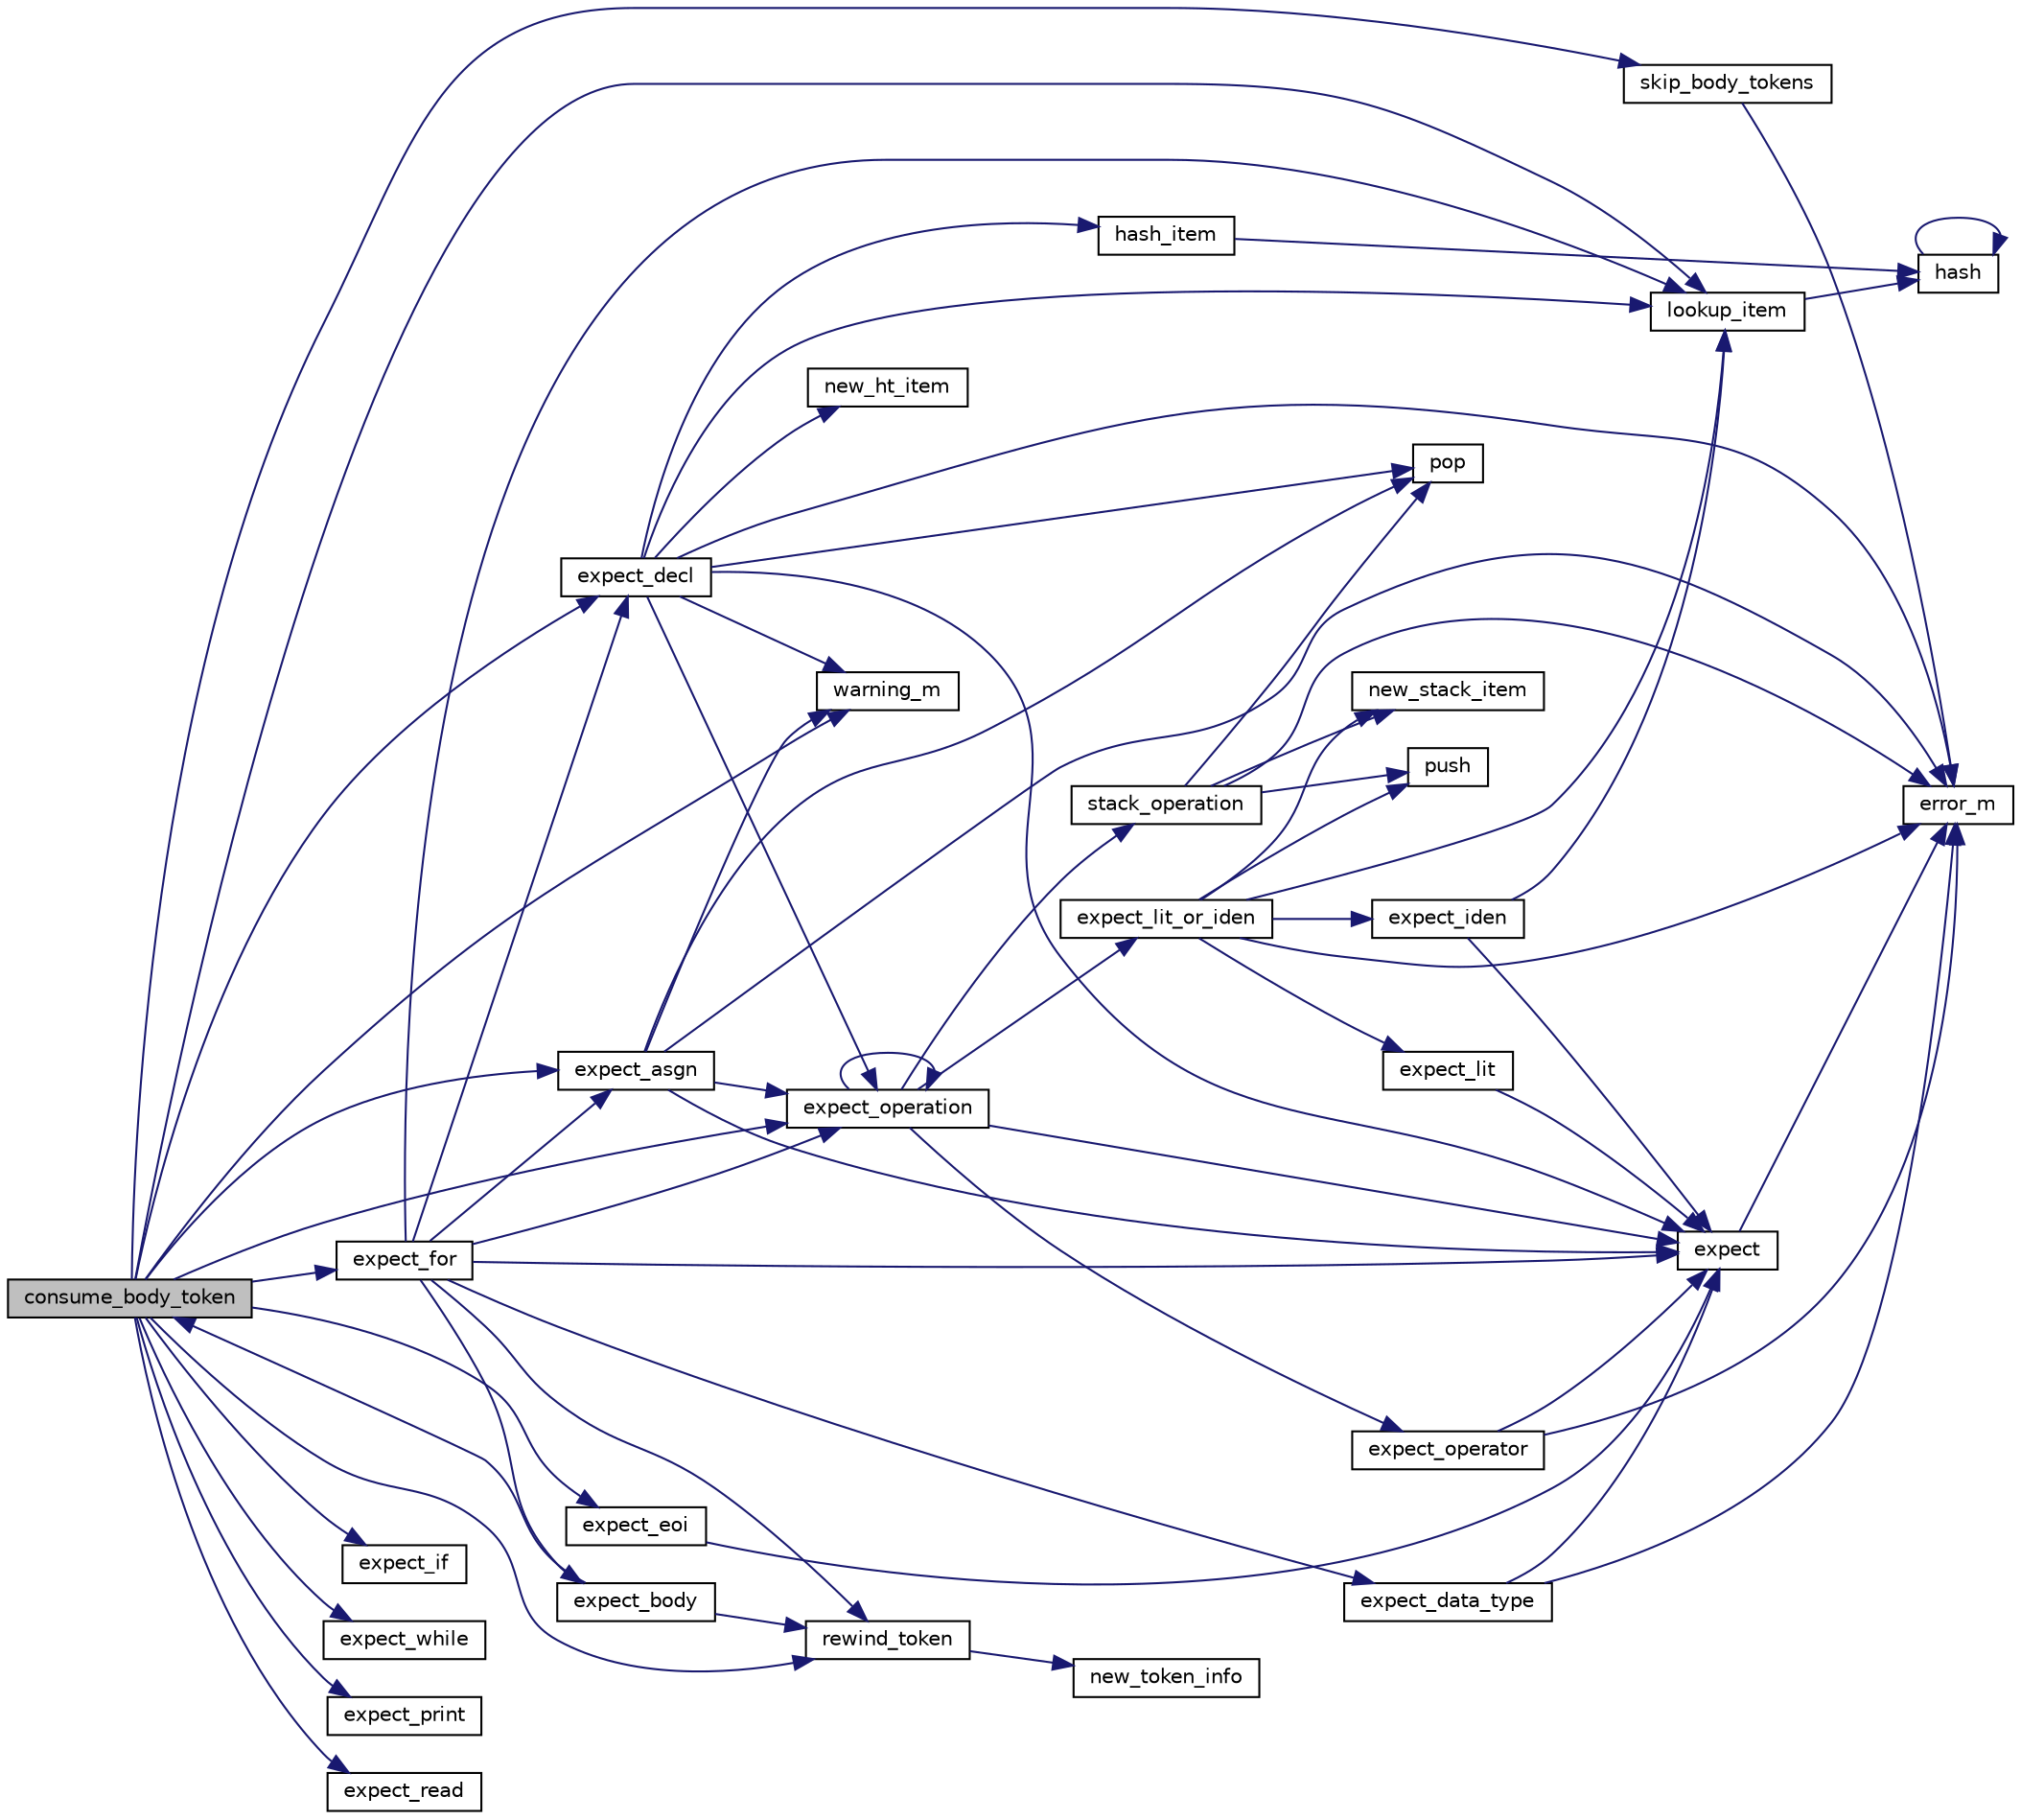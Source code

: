 digraph "consume_body_token"
{
  edge [fontname="Helvetica",fontsize="10",labelfontname="Helvetica",labelfontsize="10"];
  node [fontname="Helvetica",fontsize="10",shape=record];
  rankdir="LR";
  Node35 [label="consume_body_token",height=0.2,width=0.4,color="black", fillcolor="grey75", style="filled", fontcolor="black"];
  Node35 -> Node36 [color="midnightblue",fontsize="10",style="solid"];
  Node36 [label="expect_decl",height=0.2,width=0.4,color="black", fillcolor="white", style="filled",URL="$parser_8c.html#a514a249759646ae7388684e263c20637"];
  Node36 -> Node37 [color="midnightblue",fontsize="10",style="solid"];
  Node37 [label="expect",height=0.2,width=0.4,color="black", fillcolor="white", style="filled",URL="$parser_8c.html#af7dc467eed15caf818332c1b225e4d51"];
  Node37 -> Node38 [color="midnightblue",fontsize="10",style="solid"];
  Node38 [label="error_m",height=0.2,width=0.4,color="black", fillcolor="white", style="filled",URL="$console_8c.html#a5525b26bfe0ba2f54d8d891fdaea0d7c"];
  Node36 -> Node39 [color="midnightblue",fontsize="10",style="solid"];
  Node39 [label="lookup_item",height=0.2,width=0.4,color="black", fillcolor="white", style="filled",URL="$hashtable_8c.html#a372b12ef7349306acaa7a4d4ab1bac4d"];
  Node39 -> Node40 [color="midnightblue",fontsize="10",style="solid"];
  Node40 [label="hash",height=0.2,width=0.4,color="black", fillcolor="white", style="filled",URL="$hashtable_8c.html#a2fa53544d2918e028d920409ac006b33"];
  Node40 -> Node40 [color="midnightblue",fontsize="10",style="solid"];
  Node36 -> Node38 [color="midnightblue",fontsize="10",style="solid"];
  Node36 -> Node41 [color="midnightblue",fontsize="10",style="solid"];
  Node41 [label="expect_operation",height=0.2,width=0.4,color="black", fillcolor="white", style="filled",URL="$parser_8c.html#a12397dfec2ce19c111a7ca9e36fb1cab"];
  Node41 -> Node37 [color="midnightblue",fontsize="10",style="solid"];
  Node41 -> Node41 [color="midnightblue",fontsize="10",style="solid"];
  Node41 -> Node42 [color="midnightblue",fontsize="10",style="solid"];
  Node42 [label="expect_lit_or_iden",height=0.2,width=0.4,color="black", fillcolor="white", style="filled",URL="$parser_8c.html#a9f0e4ae8bffd096605ec27a3c90ec51e"];
  Node42 -> Node43 [color="midnightblue",fontsize="10",style="solid"];
  Node43 [label="expect_lit",height=0.2,width=0.4,color="black", fillcolor="white", style="filled",URL="$parser_8c.html#af9a8c2686d508b84e7ecdc0bef925812"];
  Node43 -> Node37 [color="midnightblue",fontsize="10",style="solid"];
  Node42 -> Node44 [color="midnightblue",fontsize="10",style="solid"];
  Node44 [label="new_stack_item",height=0.2,width=0.4,color="black", fillcolor="white", style="filled",URL="$stack_8c.html#a269688cdb9d9d504c2c96e87b88cee87"];
  Node42 -> Node45 [color="midnightblue",fontsize="10",style="solid"];
  Node45 [label="push",height=0.2,width=0.4,color="black", fillcolor="white", style="filled",URL="$stack_8c.html#a9cae98f023eef9eead38a47d0fffb07d"];
  Node42 -> Node46 [color="midnightblue",fontsize="10",style="solid"];
  Node46 [label="expect_iden",height=0.2,width=0.4,color="black", fillcolor="white", style="filled",URL="$parser_8c.html#a2644e22300d855b464dc9b1a74e2ca23"];
  Node46 -> Node37 [color="midnightblue",fontsize="10",style="solid"];
  Node46 -> Node39 [color="midnightblue",fontsize="10",style="solid"];
  Node42 -> Node39 [color="midnightblue",fontsize="10",style="solid"];
  Node42 -> Node38 [color="midnightblue",fontsize="10",style="solid"];
  Node41 -> Node47 [color="midnightblue",fontsize="10",style="solid"];
  Node47 [label="expect_operator",height=0.2,width=0.4,color="black", fillcolor="white", style="filled",URL="$parser_8c.html#ae105b811c4f03fbab3d1901ca031ce6c"];
  Node47 -> Node37 [color="midnightblue",fontsize="10",style="solid"];
  Node47 -> Node38 [color="midnightblue",fontsize="10",style="solid"];
  Node41 -> Node48 [color="midnightblue",fontsize="10",style="solid"];
  Node48 [label="stack_operation",height=0.2,width=0.4,color="black", fillcolor="white", style="filled",URL="$stack_8c.html#ae5a2bc7523f38afa7346d3ab3be59463"];
  Node48 -> Node49 [color="midnightblue",fontsize="10",style="solid"];
  Node49 [label="pop",height=0.2,width=0.4,color="black", fillcolor="white", style="filled",URL="$stack_8c.html#a5a42edbe7096f4ca31143f8ed5f31f66"];
  Node48 -> Node38 [color="midnightblue",fontsize="10",style="solid"];
  Node48 -> Node44 [color="midnightblue",fontsize="10",style="solid"];
  Node48 -> Node45 [color="midnightblue",fontsize="10",style="solid"];
  Node36 -> Node49 [color="midnightblue",fontsize="10",style="solid"];
  Node36 -> Node50 [color="midnightblue",fontsize="10",style="solid"];
  Node50 [label="warning_m",height=0.2,width=0.4,color="black", fillcolor="white", style="filled",URL="$console_8c.html#a69a394e08bdcf1cabcbdc6dbc12c79bc"];
  Node36 -> Node51 [color="midnightblue",fontsize="10",style="solid"];
  Node51 [label="new_ht_item",height=0.2,width=0.4,color="black", fillcolor="white", style="filled",URL="$hashtable_8c.html#af2b158f51de1a8908bbe90092b4dc702"];
  Node36 -> Node52 [color="midnightblue",fontsize="10",style="solid"];
  Node52 [label="hash_item",height=0.2,width=0.4,color="black", fillcolor="white", style="filled",URL="$hashtable_8c.html#a078eb9eca4ab3c8290ed45166062e2a7"];
  Node52 -> Node40 [color="midnightblue",fontsize="10",style="solid"];
  Node35 -> Node53 [color="midnightblue",fontsize="10",style="solid"];
  Node53 [label="expect_asgn",height=0.2,width=0.4,color="black", fillcolor="white", style="filled",URL="$parser_8c.html#a877c74213c9cea303f42ec5528bb724e"];
  Node53 -> Node38 [color="midnightblue",fontsize="10",style="solid"];
  Node53 -> Node37 [color="midnightblue",fontsize="10",style="solid"];
  Node53 -> Node41 [color="midnightblue",fontsize="10",style="solid"];
  Node53 -> Node49 [color="midnightblue",fontsize="10",style="solid"];
  Node53 -> Node50 [color="midnightblue",fontsize="10",style="solid"];
  Node35 -> Node39 [color="midnightblue",fontsize="10",style="solid"];
  Node35 -> Node54 [color="midnightblue",fontsize="10",style="solid"];
  Node54 [label="rewind_token",height=0.2,width=0.4,color="black", fillcolor="white", style="filled",URL="$parser_8c.html#af0e71bcb4174649d6bbeacd85f541a0c"];
  Node54 -> Node55 [color="midnightblue",fontsize="10",style="solid"];
  Node55 [label="new_token_info",height=0.2,width=0.4,color="black", fillcolor="white", style="filled",URL="$tokens_8c.html#ae310e3b4ac744a14d563e4d5603da479"];
  Node35 -> Node41 [color="midnightblue",fontsize="10",style="solid"];
  Node35 -> Node56 [color="midnightblue",fontsize="10",style="solid"];
  Node56 [label="expect_if",height=0.2,width=0.4,color="black", fillcolor="white", style="filled",URL="$parser_8c.html#a438c3122a0aa7ad131ea324fb8885353"];
  Node35 -> Node57 [color="midnightblue",fontsize="10",style="solid"];
  Node57 [label="expect_while",height=0.2,width=0.4,color="black", fillcolor="white", style="filled",URL="$parser_8c.html#a2b97e8afaa932d729afc14557408d4c6"];
  Node35 -> Node58 [color="midnightblue",fontsize="10",style="solid"];
  Node58 [label="expect_for",height=0.2,width=0.4,color="black", fillcolor="white", style="filled",URL="$parser_8c.html#a6c4dec3baf883dba3df49cfdc685039d"];
  Node58 -> Node37 [color="midnightblue",fontsize="10",style="solid"];
  Node58 -> Node59 [color="midnightblue",fontsize="10",style="solid"];
  Node59 [label="expect_data_type",height=0.2,width=0.4,color="black", fillcolor="white", style="filled",URL="$parser_8c.html#a9ff93d577df1415857dfba2c3959da84"];
  Node59 -> Node37 [color="midnightblue",fontsize="10",style="solid"];
  Node59 -> Node38 [color="midnightblue",fontsize="10",style="solid"];
  Node58 -> Node36 [color="midnightblue",fontsize="10",style="solid"];
  Node58 -> Node53 [color="midnightblue",fontsize="10",style="solid"];
  Node58 -> Node39 [color="midnightblue",fontsize="10",style="solid"];
  Node58 -> Node41 [color="midnightblue",fontsize="10",style="solid"];
  Node58 -> Node54 [color="midnightblue",fontsize="10",style="solid"];
  Node58 -> Node60 [color="midnightblue",fontsize="10",style="solid"];
  Node60 [label="expect_body",height=0.2,width=0.4,color="black", fillcolor="white", style="filled",URL="$parser_8c.html#a20449c77ec9d4c4255017273d52c688b"];
  Node60 -> Node35 [color="midnightblue",fontsize="10",style="solid"];
  Node60 -> Node54 [color="midnightblue",fontsize="10",style="solid"];
  Node35 -> Node61 [color="midnightblue",fontsize="10",style="solid"];
  Node61 [label="expect_print",height=0.2,width=0.4,color="black", fillcolor="white", style="filled",URL="$parser_8c.html#afe0a4712a1e02152fbc908b8e8dba58f"];
  Node35 -> Node62 [color="midnightblue",fontsize="10",style="solid"];
  Node62 [label="expect_read",height=0.2,width=0.4,color="black", fillcolor="white", style="filled",URL="$parser_8c.html#af30692002fab58b336e58921fcb7c24b"];
  Node35 -> Node50 [color="midnightblue",fontsize="10",style="solid"];
  Node35 -> Node63 [color="midnightblue",fontsize="10",style="solid"];
  Node63 [label="skip_body_tokens",height=0.2,width=0.4,color="black", fillcolor="white", style="filled",URL="$parser_8c.html#ab47f8499216a9b7533086809fc853e6b"];
  Node63 -> Node38 [color="midnightblue",fontsize="10",style="solid"];
  Node35 -> Node64 [color="midnightblue",fontsize="10",style="solid"];
  Node64 [label="expect_eoi",height=0.2,width=0.4,color="black", fillcolor="white", style="filled",URL="$parser_8c.html#a6e6ec6e934fb988d91d0d56283379ebb"];
  Node64 -> Node37 [color="midnightblue",fontsize="10",style="solid"];
}
